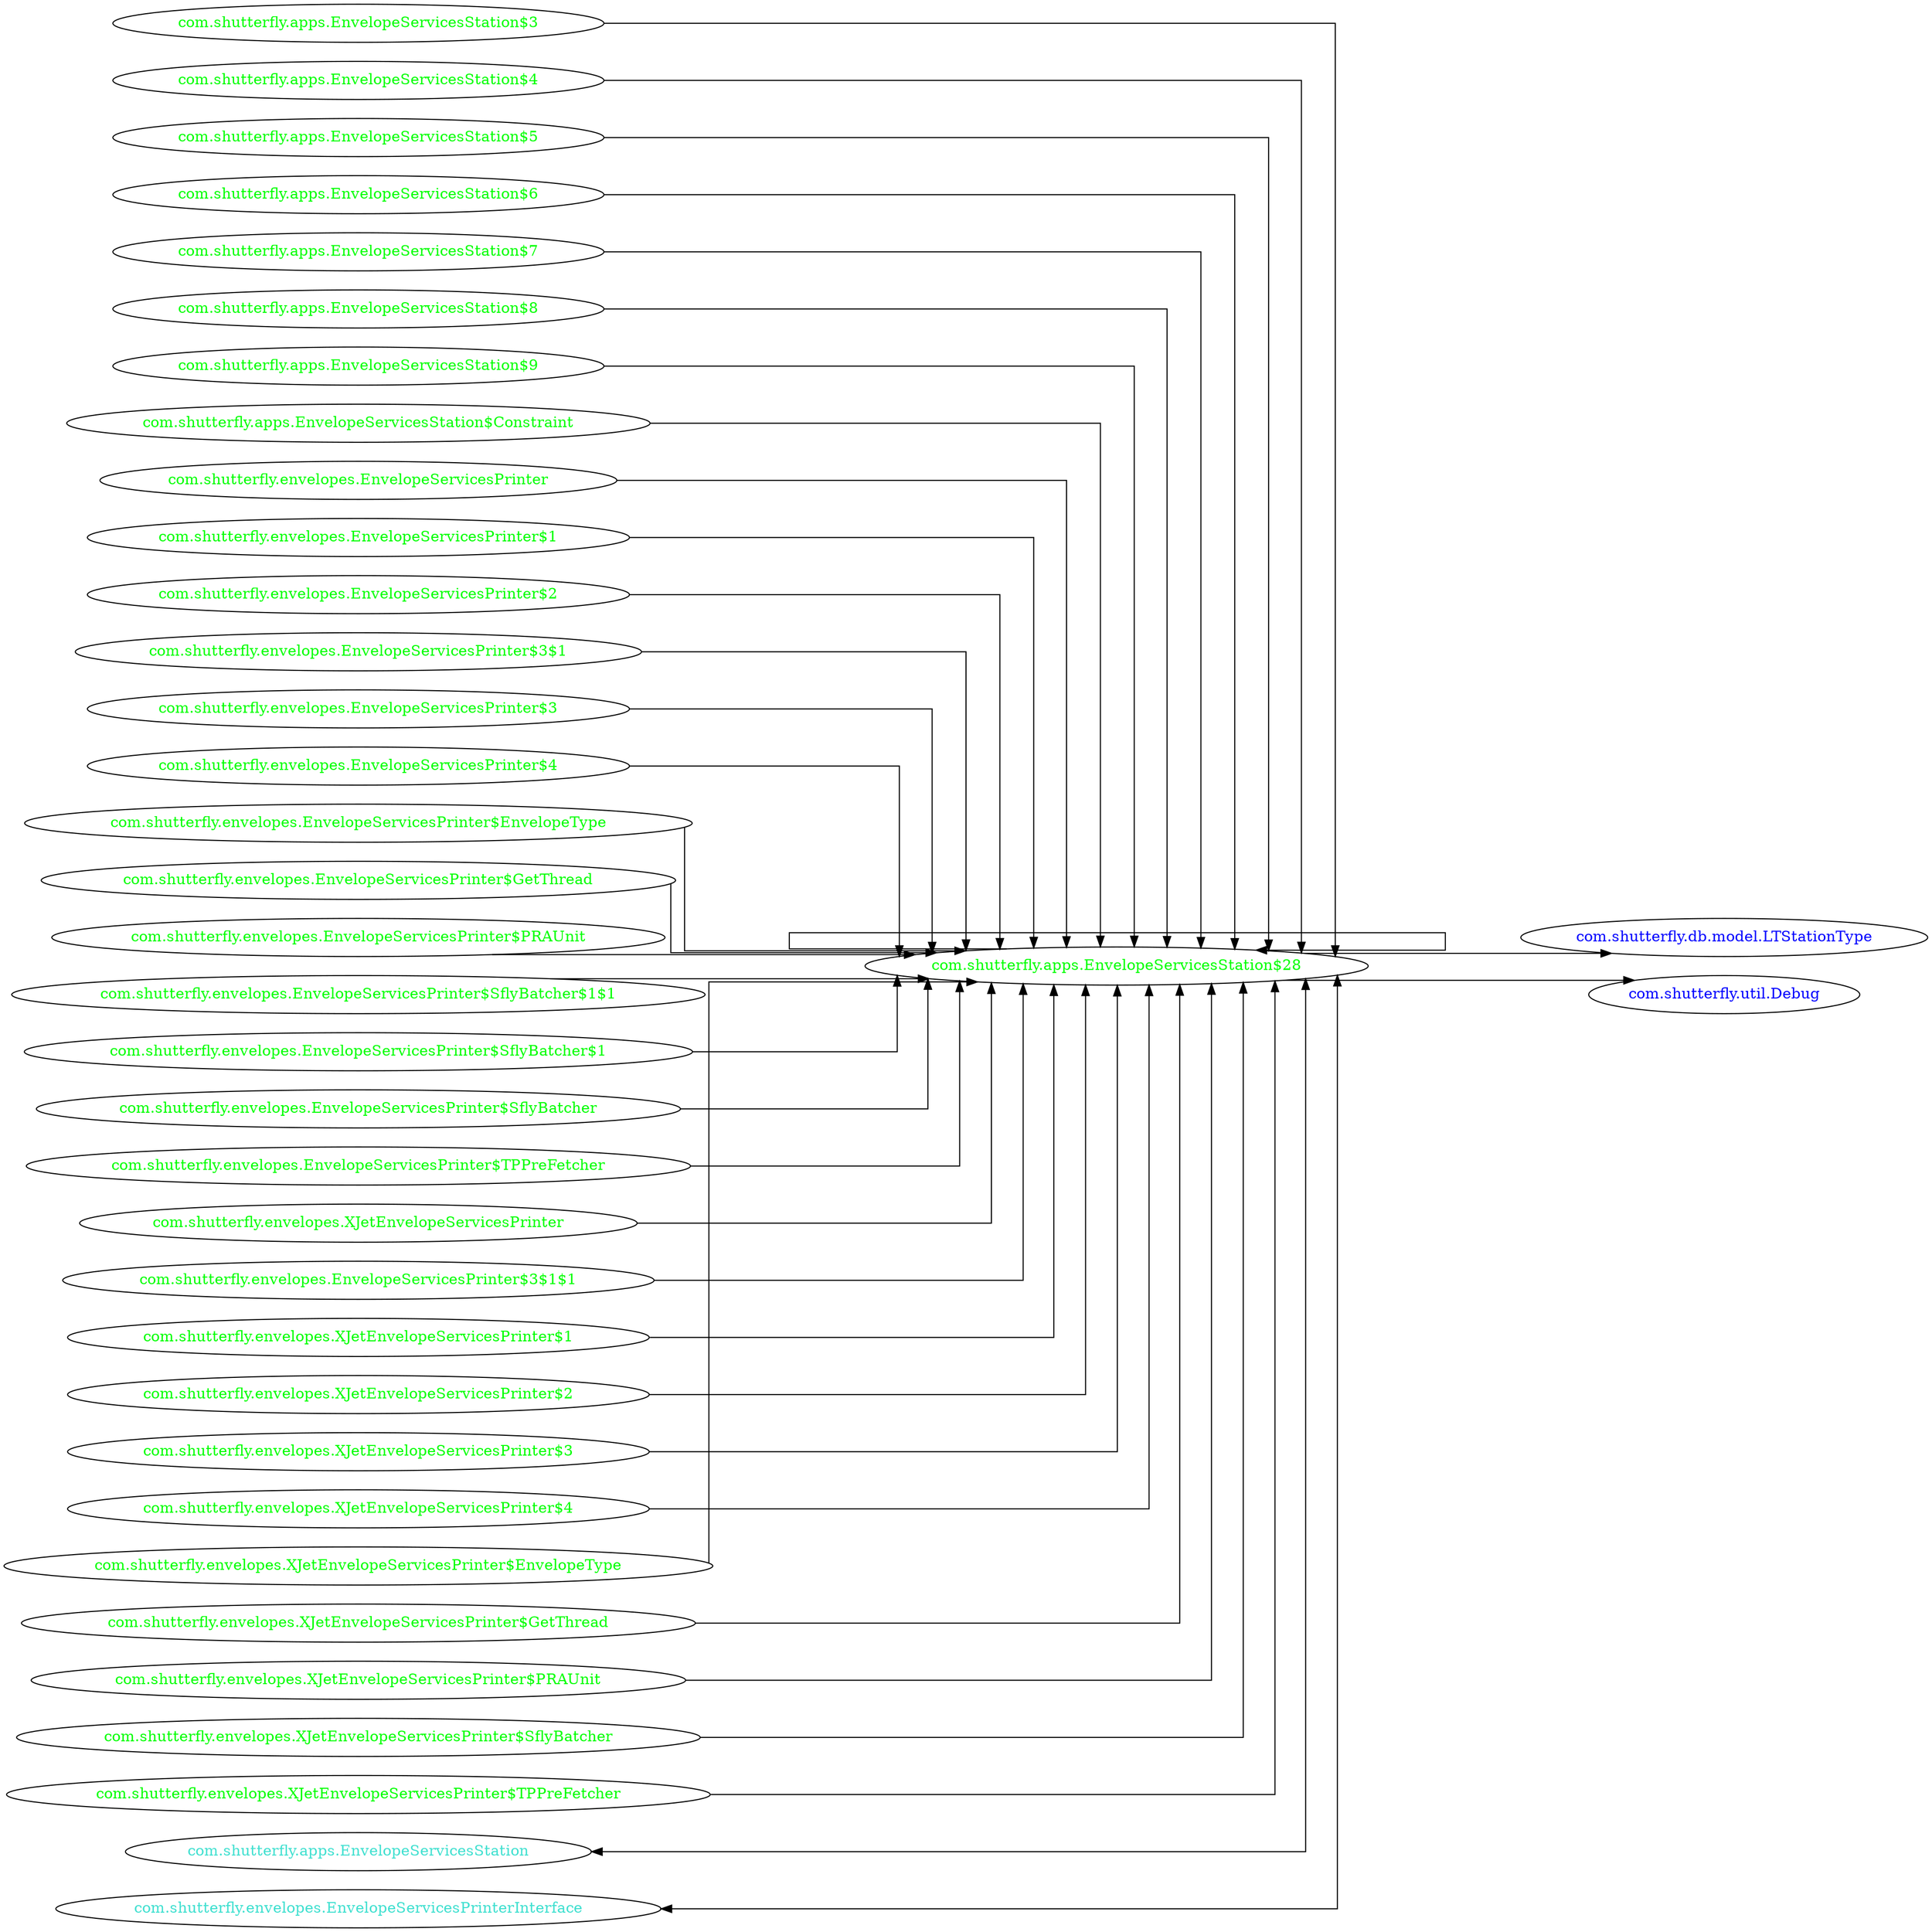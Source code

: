 digraph dependencyGraph {
 concentrate=true;
 ranksep="2.0";
 rankdir="LR"; 
 splines="ortho";
"com.shutterfly.apps.EnvelopeServicesStation$28" [fontcolor="red"];
"com.shutterfly.db.model.LTStationType" [ fontcolor="blue" ];
"com.shutterfly.apps.EnvelopeServicesStation$28"->"com.shutterfly.db.model.LTStationType";
"com.shutterfly.util.Debug" [ fontcolor="blue" ];
"com.shutterfly.apps.EnvelopeServicesStation$28"->"com.shutterfly.util.Debug";
"com.shutterfly.apps.EnvelopeServicesStation$28" [ fontcolor="green" ];
"com.shutterfly.apps.EnvelopeServicesStation$28"->"com.shutterfly.apps.EnvelopeServicesStation$28";
"com.shutterfly.apps.EnvelopeServicesStation$3" [ fontcolor="green" ];
"com.shutterfly.apps.EnvelopeServicesStation$3"->"com.shutterfly.apps.EnvelopeServicesStation$28";
"com.shutterfly.apps.EnvelopeServicesStation$4" [ fontcolor="green" ];
"com.shutterfly.apps.EnvelopeServicesStation$4"->"com.shutterfly.apps.EnvelopeServicesStation$28";
"com.shutterfly.apps.EnvelopeServicesStation$5" [ fontcolor="green" ];
"com.shutterfly.apps.EnvelopeServicesStation$5"->"com.shutterfly.apps.EnvelopeServicesStation$28";
"com.shutterfly.apps.EnvelopeServicesStation$6" [ fontcolor="green" ];
"com.shutterfly.apps.EnvelopeServicesStation$6"->"com.shutterfly.apps.EnvelopeServicesStation$28";
"com.shutterfly.apps.EnvelopeServicesStation$7" [ fontcolor="green" ];
"com.shutterfly.apps.EnvelopeServicesStation$7"->"com.shutterfly.apps.EnvelopeServicesStation$28";
"com.shutterfly.apps.EnvelopeServicesStation$8" [ fontcolor="green" ];
"com.shutterfly.apps.EnvelopeServicesStation$8"->"com.shutterfly.apps.EnvelopeServicesStation$28";
"com.shutterfly.apps.EnvelopeServicesStation$9" [ fontcolor="green" ];
"com.shutterfly.apps.EnvelopeServicesStation$9"->"com.shutterfly.apps.EnvelopeServicesStation$28";
"com.shutterfly.apps.EnvelopeServicesStation$Constraint" [ fontcolor="green" ];
"com.shutterfly.apps.EnvelopeServicesStation$Constraint"->"com.shutterfly.apps.EnvelopeServicesStation$28";
"com.shutterfly.envelopes.EnvelopeServicesPrinter" [ fontcolor="green" ];
"com.shutterfly.envelopes.EnvelopeServicesPrinter"->"com.shutterfly.apps.EnvelopeServicesStation$28";
"com.shutterfly.envelopes.EnvelopeServicesPrinter$1" [ fontcolor="green" ];
"com.shutterfly.envelopes.EnvelopeServicesPrinter$1"->"com.shutterfly.apps.EnvelopeServicesStation$28";
"com.shutterfly.envelopes.EnvelopeServicesPrinter$2" [ fontcolor="green" ];
"com.shutterfly.envelopes.EnvelopeServicesPrinter$2"->"com.shutterfly.apps.EnvelopeServicesStation$28";
"com.shutterfly.envelopes.EnvelopeServicesPrinter$3$1" [ fontcolor="green" ];
"com.shutterfly.envelopes.EnvelopeServicesPrinter$3$1"->"com.shutterfly.apps.EnvelopeServicesStation$28";
"com.shutterfly.envelopes.EnvelopeServicesPrinter$3" [ fontcolor="green" ];
"com.shutterfly.envelopes.EnvelopeServicesPrinter$3"->"com.shutterfly.apps.EnvelopeServicesStation$28";
"com.shutterfly.envelopes.EnvelopeServicesPrinter$4" [ fontcolor="green" ];
"com.shutterfly.envelopes.EnvelopeServicesPrinter$4"->"com.shutterfly.apps.EnvelopeServicesStation$28";
"com.shutterfly.envelopes.EnvelopeServicesPrinter$EnvelopeType" [ fontcolor="green" ];
"com.shutterfly.envelopes.EnvelopeServicesPrinter$EnvelopeType"->"com.shutterfly.apps.EnvelopeServicesStation$28";
"com.shutterfly.envelopes.EnvelopeServicesPrinter$GetThread" [ fontcolor="green" ];
"com.shutterfly.envelopes.EnvelopeServicesPrinter$GetThread"->"com.shutterfly.apps.EnvelopeServicesStation$28";
"com.shutterfly.envelopes.EnvelopeServicesPrinter$PRAUnit" [ fontcolor="green" ];
"com.shutterfly.envelopes.EnvelopeServicesPrinter$PRAUnit"->"com.shutterfly.apps.EnvelopeServicesStation$28";
"com.shutterfly.envelopes.EnvelopeServicesPrinter$SflyBatcher$1$1" [ fontcolor="green" ];
"com.shutterfly.envelopes.EnvelopeServicesPrinter$SflyBatcher$1$1"->"com.shutterfly.apps.EnvelopeServicesStation$28";
"com.shutterfly.envelopes.EnvelopeServicesPrinter$SflyBatcher$1" [ fontcolor="green" ];
"com.shutterfly.envelopes.EnvelopeServicesPrinter$SflyBatcher$1"->"com.shutterfly.apps.EnvelopeServicesStation$28";
"com.shutterfly.envelopes.EnvelopeServicesPrinter$SflyBatcher" [ fontcolor="green" ];
"com.shutterfly.envelopes.EnvelopeServicesPrinter$SflyBatcher"->"com.shutterfly.apps.EnvelopeServicesStation$28";
"com.shutterfly.envelopes.EnvelopeServicesPrinter$TPPreFetcher" [ fontcolor="green" ];
"com.shutterfly.envelopes.EnvelopeServicesPrinter$TPPreFetcher"->"com.shutterfly.apps.EnvelopeServicesStation$28";
"com.shutterfly.envelopes.XJetEnvelopeServicesPrinter" [ fontcolor="green" ];
"com.shutterfly.envelopes.XJetEnvelopeServicesPrinter"->"com.shutterfly.apps.EnvelopeServicesStation$28";
"com.shutterfly.envelopes.EnvelopeServicesPrinter$3$1$1" [ fontcolor="green" ];
"com.shutterfly.envelopes.EnvelopeServicesPrinter$3$1$1"->"com.shutterfly.apps.EnvelopeServicesStation$28";
"com.shutterfly.envelopes.XJetEnvelopeServicesPrinter$1" [ fontcolor="green" ];
"com.shutterfly.envelopes.XJetEnvelopeServicesPrinter$1"->"com.shutterfly.apps.EnvelopeServicesStation$28";
"com.shutterfly.envelopes.XJetEnvelopeServicesPrinter$2" [ fontcolor="green" ];
"com.shutterfly.envelopes.XJetEnvelopeServicesPrinter$2"->"com.shutterfly.apps.EnvelopeServicesStation$28";
"com.shutterfly.envelopes.XJetEnvelopeServicesPrinter$3" [ fontcolor="green" ];
"com.shutterfly.envelopes.XJetEnvelopeServicesPrinter$3"->"com.shutterfly.apps.EnvelopeServicesStation$28";
"com.shutterfly.envelopes.XJetEnvelopeServicesPrinter$4" [ fontcolor="green" ];
"com.shutterfly.envelopes.XJetEnvelopeServicesPrinter$4"->"com.shutterfly.apps.EnvelopeServicesStation$28";
"com.shutterfly.envelopes.XJetEnvelopeServicesPrinter$EnvelopeType" [ fontcolor="green" ];
"com.shutterfly.envelopes.XJetEnvelopeServicesPrinter$EnvelopeType"->"com.shutterfly.apps.EnvelopeServicesStation$28";
"com.shutterfly.envelopes.XJetEnvelopeServicesPrinter$GetThread" [ fontcolor="green" ];
"com.shutterfly.envelopes.XJetEnvelopeServicesPrinter$GetThread"->"com.shutterfly.apps.EnvelopeServicesStation$28";
"com.shutterfly.envelopes.XJetEnvelopeServicesPrinter$PRAUnit" [ fontcolor="green" ];
"com.shutterfly.envelopes.XJetEnvelopeServicesPrinter$PRAUnit"->"com.shutterfly.apps.EnvelopeServicesStation$28";
"com.shutterfly.envelopes.XJetEnvelopeServicesPrinter$SflyBatcher" [ fontcolor="green" ];
"com.shutterfly.envelopes.XJetEnvelopeServicesPrinter$SflyBatcher"->"com.shutterfly.apps.EnvelopeServicesStation$28";
"com.shutterfly.envelopes.XJetEnvelopeServicesPrinter$TPPreFetcher" [ fontcolor="green" ];
"com.shutterfly.envelopes.XJetEnvelopeServicesPrinter$TPPreFetcher"->"com.shutterfly.apps.EnvelopeServicesStation$28";
"com.shutterfly.apps.EnvelopeServicesStation" [ fontcolor="turquoise" ];
"com.shutterfly.apps.EnvelopeServicesStation"->"com.shutterfly.apps.EnvelopeServicesStation$28" [dir=both];
"com.shutterfly.envelopes.EnvelopeServicesPrinterInterface" [ fontcolor="turquoise" ];
"com.shutterfly.envelopes.EnvelopeServicesPrinterInterface"->"com.shutterfly.apps.EnvelopeServicesStation$28" [dir=both];
}